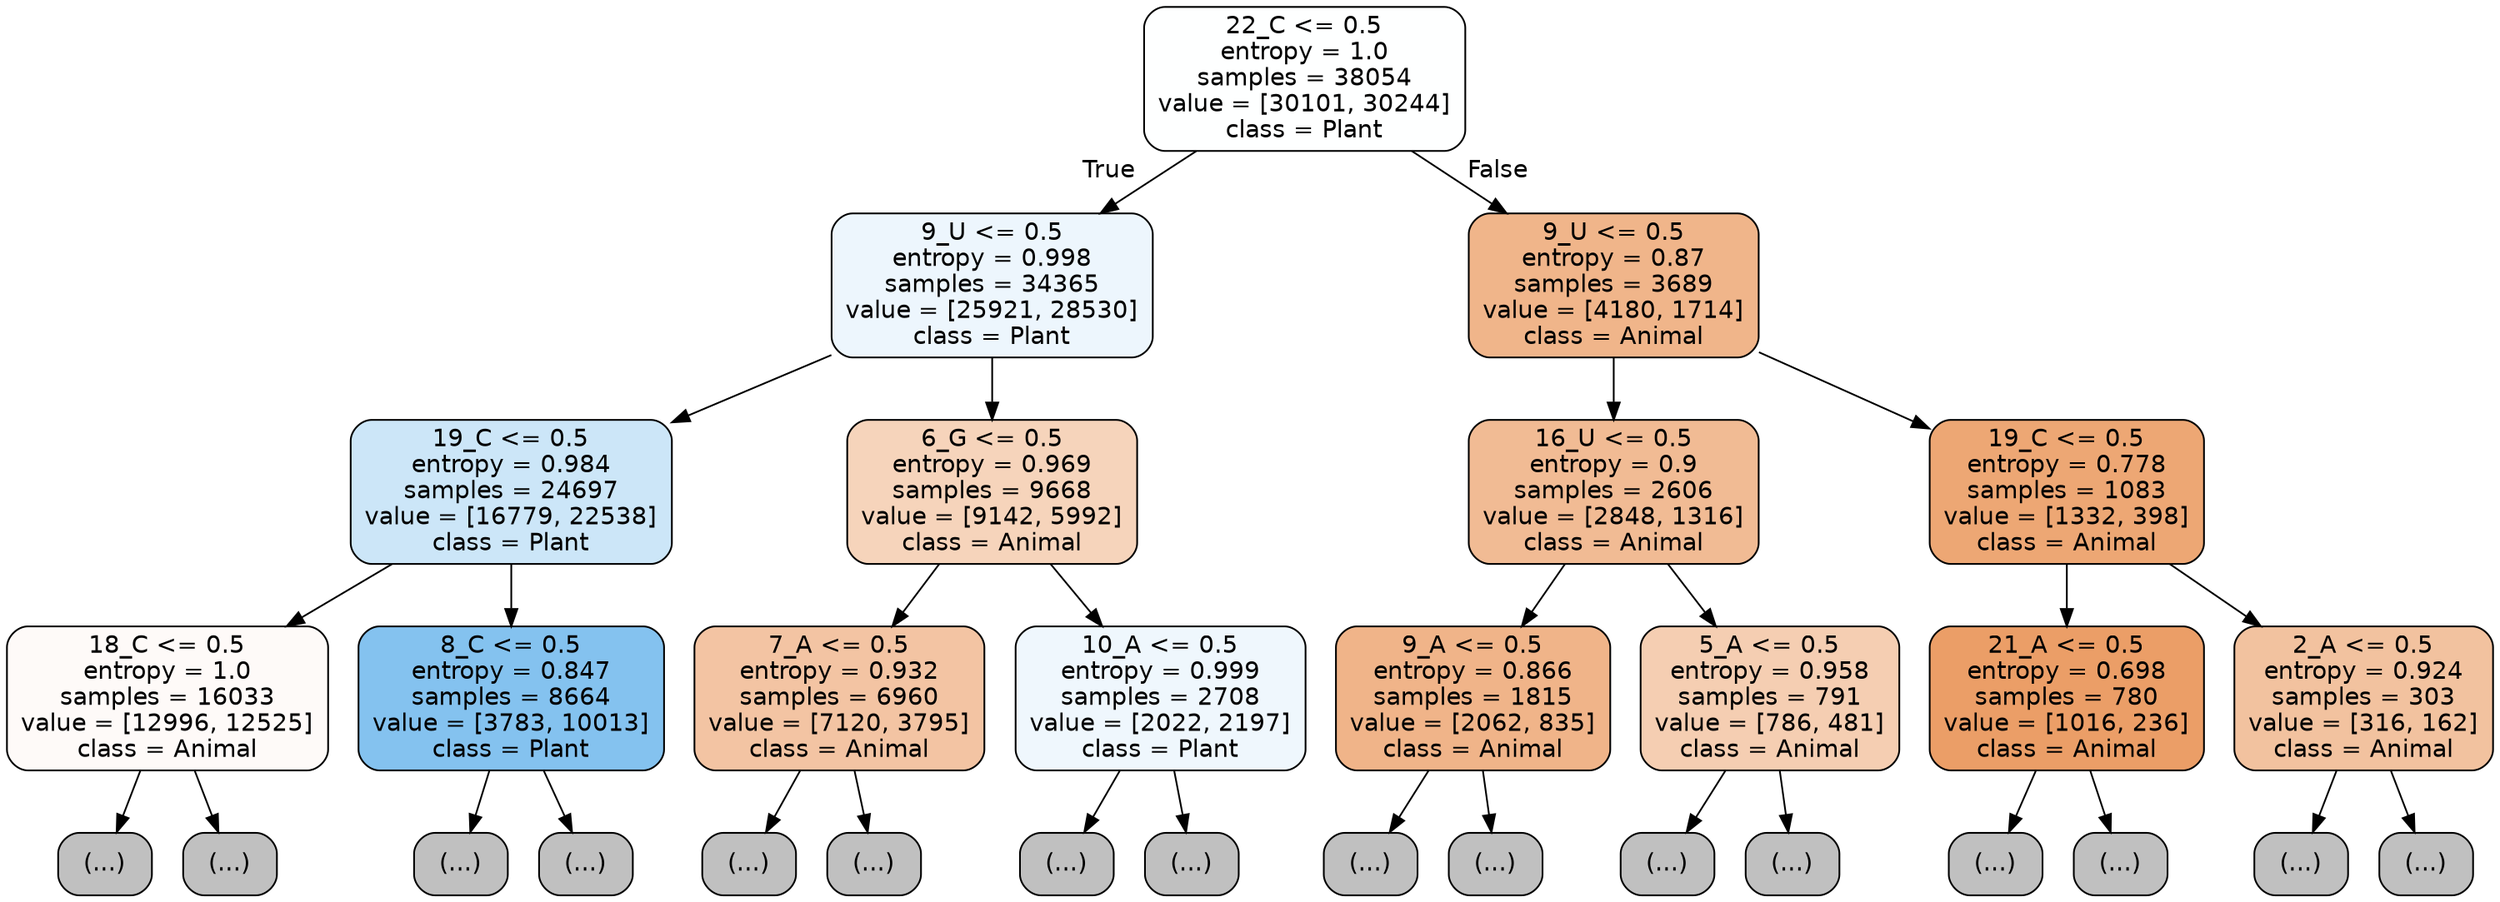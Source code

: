 digraph Tree {
node [shape=box, style="filled, rounded", color="black", fontname="helvetica"] ;
edge [fontname="helvetica"] ;
0 [label="22_C <= 0.5\nentropy = 1.0\nsamples = 38054\nvalue = [30101, 30244]\nclass = Plant", fillcolor="#feffff"] ;
1 [label="9_U <= 0.5\nentropy = 0.998\nsamples = 34365\nvalue = [25921, 28530]\nclass = Plant", fillcolor="#edf6fd"] ;
0 -> 1 [labeldistance=2.5, labelangle=45, headlabel="True"] ;
2 [label="19_C <= 0.5\nentropy = 0.984\nsamples = 24697\nvalue = [16779, 22538]\nclass = Plant", fillcolor="#cce6f8"] ;
1 -> 2 ;
3 [label="18_C <= 0.5\nentropy = 1.0\nsamples = 16033\nvalue = [12996, 12525]\nclass = Animal", fillcolor="#fefaf8"] ;
2 -> 3 ;
4 [label="(...)", fillcolor="#C0C0C0"] ;
3 -> 4 ;
6365 [label="(...)", fillcolor="#C0C0C0"] ;
3 -> 6365 ;
8260 [label="8_C <= 0.5\nentropy = 0.847\nsamples = 8664\nvalue = [3783, 10013]\nclass = Plant", fillcolor="#84c2ef"] ;
2 -> 8260 ;
8261 [label="(...)", fillcolor="#C0C0C0"] ;
8260 -> 8261 ;
10346 [label="(...)", fillcolor="#C0C0C0"] ;
8260 -> 10346 ;
10905 [label="6_G <= 0.5\nentropy = 0.969\nsamples = 9668\nvalue = [9142, 5992]\nclass = Animal", fillcolor="#f6d4bb"] ;
1 -> 10905 ;
10906 [label="7_A <= 0.5\nentropy = 0.932\nsamples = 6960\nvalue = [7120, 3795]\nclass = Animal", fillcolor="#f3c4a3"] ;
10905 -> 10906 ;
10907 [label="(...)", fillcolor="#C0C0C0"] ;
10906 -> 10907 ;
13354 [label="(...)", fillcolor="#C0C0C0"] ;
10906 -> 13354 ;
14153 [label="10_A <= 0.5\nentropy = 0.999\nsamples = 2708\nvalue = [2022, 2197]\nclass = Plant", fillcolor="#eff7fd"] ;
10905 -> 14153 ;
14154 [label="(...)", fillcolor="#C0C0C0"] ;
14153 -> 14154 ;
15161 [label="(...)", fillcolor="#C0C0C0"] ;
14153 -> 15161 ;
15348 [label="9_U <= 0.5\nentropy = 0.87\nsamples = 3689\nvalue = [4180, 1714]\nclass = Animal", fillcolor="#f0b58a"] ;
0 -> 15348 [labeldistance=2.5, labelangle=-45, headlabel="False"] ;
15349 [label="16_U <= 0.5\nentropy = 0.9\nsamples = 2606\nvalue = [2848, 1316]\nclass = Animal", fillcolor="#f1bb94"] ;
15348 -> 15349 ;
15350 [label="9_A <= 0.5\nentropy = 0.866\nsamples = 1815\nvalue = [2062, 835]\nclass = Animal", fillcolor="#f0b489"] ;
15349 -> 15350 ;
15351 [label="(...)", fillcolor="#C0C0C0"] ;
15350 -> 15351 ;
16014 [label="(...)", fillcolor="#C0C0C0"] ;
15350 -> 16014 ;
16327 [label="5_A <= 0.5\nentropy = 0.958\nsamples = 791\nvalue = [786, 481]\nclass = Animal", fillcolor="#f5ceb2"] ;
15349 -> 16327 ;
16328 [label="(...)", fillcolor="#C0C0C0"] ;
16327 -> 16328 ;
16633 [label="(...)", fillcolor="#C0C0C0"] ;
16327 -> 16633 ;
16746 [label="19_C <= 0.5\nentropy = 0.778\nsamples = 1083\nvalue = [1332, 398]\nclass = Animal", fillcolor="#eda774"] ;
15348 -> 16746 ;
16747 [label="21_A <= 0.5\nentropy = 0.698\nsamples = 780\nvalue = [1016, 236]\nclass = Animal", fillcolor="#eb9e67"] ;
16746 -> 16747 ;
16748 [label="(...)", fillcolor="#C0C0C0"] ;
16747 -> 16748 ;
17035 [label="(...)", fillcolor="#C0C0C0"] ;
16747 -> 17035 ;
17110 [label="2_A <= 0.5\nentropy = 0.924\nsamples = 303\nvalue = [316, 162]\nclass = Animal", fillcolor="#f2c29f"] ;
16746 -> 17110 ;
17111 [label="(...)", fillcolor="#C0C0C0"] ;
17110 -> 17111 ;
17256 [label="(...)", fillcolor="#C0C0C0"] ;
17110 -> 17256 ;
}